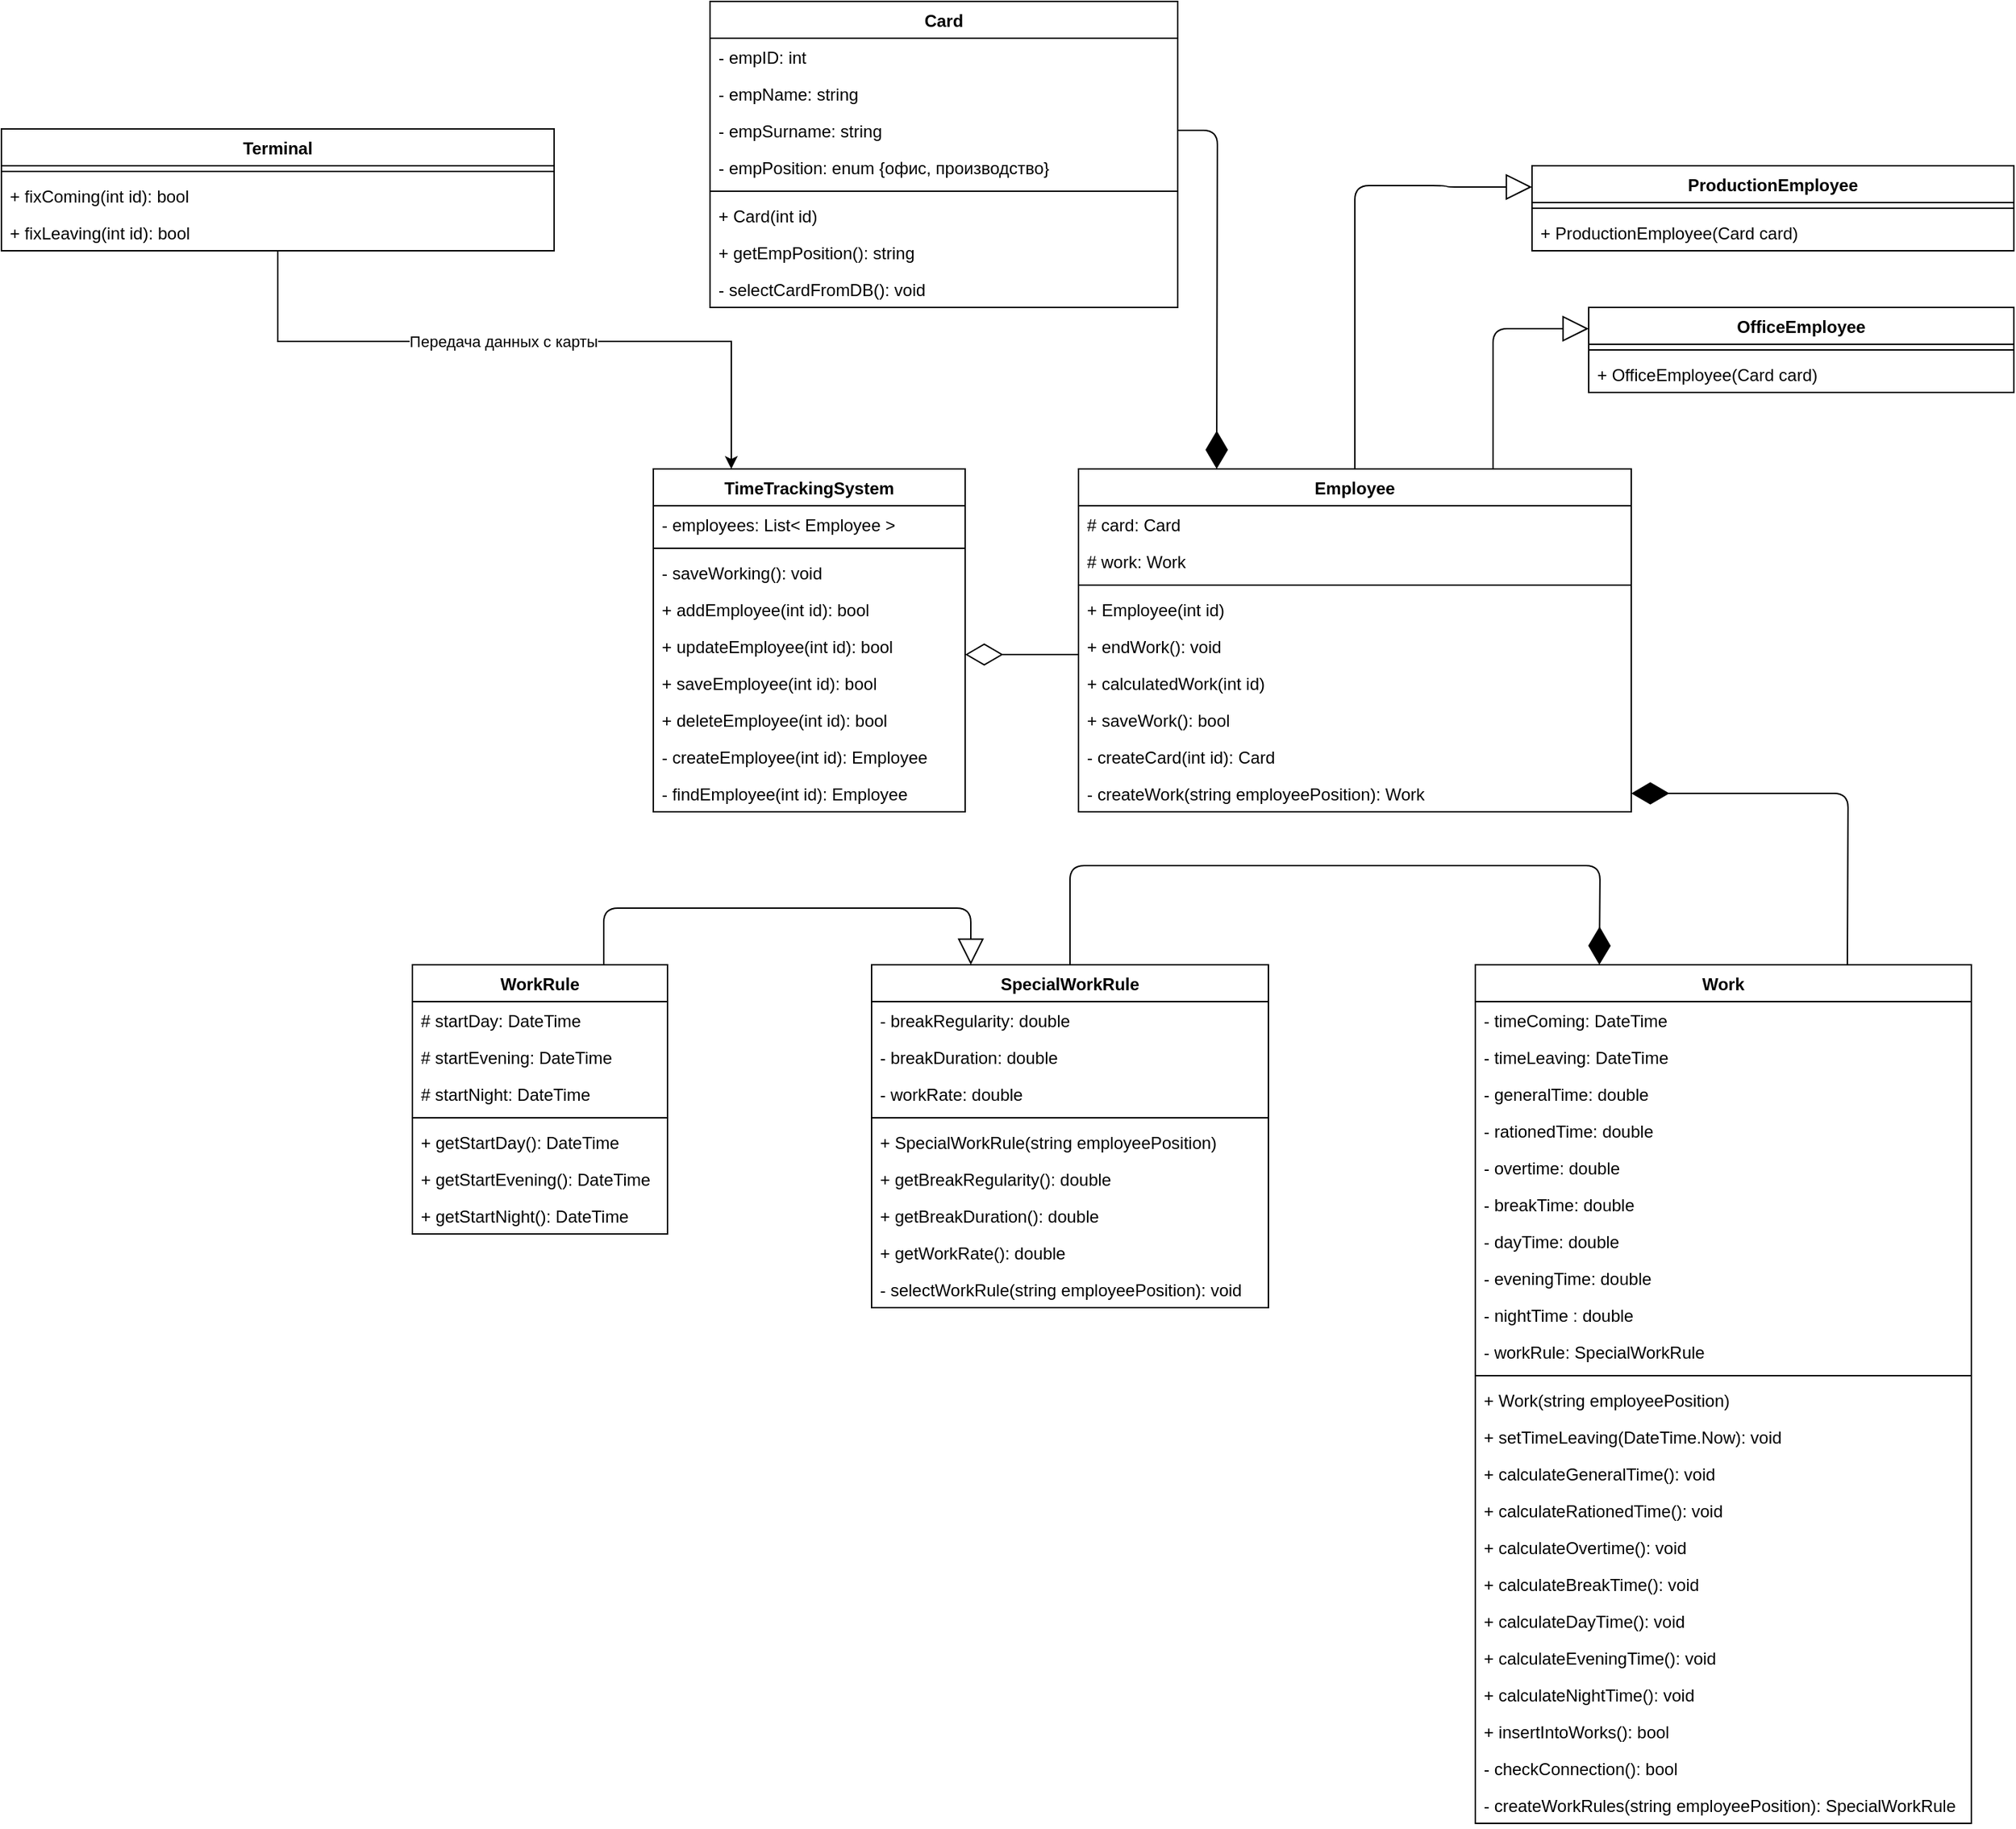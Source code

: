 <mxfile version="13.7.5" type="device"><diagram id="JQYgTVp2vuESeY-IVtMn" name="Диаграмма классов"><mxGraphModel dx="2170" dy="1205" grid="1" gridSize="10" guides="1" tooltips="1" connect="1" arrows="1" fold="1" page="1" pageScale="1" pageWidth="827" pageHeight="1169" math="0" shadow="0"><root><mxCell id="0"/><mxCell id="1" parent="0"/><mxCell id="w5vRvGvy39jPMmQE2_ef-1" value="Передача данных с карты" style="edgeStyle=orthogonalEdgeStyle;rounded=0;orthogonalLoop=1;jettySize=auto;html=1;entryX=0.25;entryY=0;entryDx=0;entryDy=0;" parent="1" source="w5vRvGvy39jPMmQE2_ef-76" target="w5vRvGvy39jPMmQE2_ef-77" edge="1"><mxGeometry x="-0.059" relative="1" as="geometry"><Array as="points"><mxPoint x="955" y="480"/><mxPoint x="1275" y="480"/></Array><mxPoint as="offset"/></mxGeometry></mxCell><mxCell id="w5vRvGvy39jPMmQE2_ef-4" value="" style="endArrow=diamondThin;endFill=0;endSize=24;html=1;edgeStyle=orthogonalEdgeStyle;" parent="1" source="w5vRvGvy39jPMmQE2_ef-87" target="w5vRvGvy39jPMmQE2_ef-77" edge="1"><mxGeometry width="160" relative="1" as="geometry"><mxPoint x="1730" y="520" as="sourcePoint"/><mxPoint x="1560" y="470" as="targetPoint"/><Array as="points"><mxPoint x="1510" y="701"/><mxPoint x="1510" y="701"/></Array></mxGeometry></mxCell><mxCell id="w5vRvGvy39jPMmQE2_ef-5" value="" style="endArrow=block;endSize=16;endFill=0;html=1;entryX=0;entryY=0.25;entryDx=0;entryDy=0;exitX=0.5;exitY=0;exitDx=0;exitDy=0;edgeStyle=orthogonalEdgeStyle;" parent="1" source="w5vRvGvy39jPMmQE2_ef-87" target="w5vRvGvy39jPMmQE2_ef-6" edge="1"><mxGeometry width="160" relative="1" as="geometry"><mxPoint x="1730" y="520" as="sourcePoint"/><mxPoint x="1890" y="520" as="targetPoint"/><Array as="points"><mxPoint x="1715" y="370"/><mxPoint x="1780" y="370"/></Array></mxGeometry></mxCell><mxCell id="w5vRvGvy39jPMmQE2_ef-39" value="" style="endArrow=diamondThin;endFill=1;endSize=24;html=1;exitX=0.75;exitY=0;exitDx=0;exitDy=0;entryX=1;entryY=0.5;entryDx=0;entryDy=0;" parent="1" source="w5vRvGvy39jPMmQE2_ef-15" target="w5vRvGvy39jPMmQE2_ef-96" edge="1"><mxGeometry width="160" relative="1" as="geometry"><mxPoint x="1700" y="770" as="sourcePoint"/><mxPoint x="1868.651" y="690" as="targetPoint"/><Array as="points"><mxPoint x="2063" y="799"/></Array></mxGeometry></mxCell><mxCell id="w5vRvGvy39jPMmQE2_ef-40" value="" style="endArrow=diamondThin;endFill=1;endSize=24;html=1;entryX=0.25;entryY=0;entryDx=0;entryDy=0;" parent="1" target="w5vRvGvy39jPMmQE2_ef-15" edge="1"><mxGeometry width="160" relative="1" as="geometry"><mxPoint x="1514" y="920" as="sourcePoint"/><mxPoint x="1829.683" y="700" as="targetPoint"/><Array as="points"><mxPoint x="1514" y="850"/><mxPoint x="1888" y="850"/></Array></mxGeometry></mxCell><mxCell id="w5vRvGvy39jPMmQE2_ef-41" value="" style="endArrow=block;endSize=16;endFill=0;html=1;entryX=0.25;entryY=0;entryDx=0;entryDy=0;exitX=0.75;exitY=0;exitDx=0;exitDy=0;" parent="1" source="w5vRvGvy39jPMmQE2_ef-44" target="w5vRvGvy39jPMmQE2_ef-63" edge="1"><mxGeometry width="160" relative="1" as="geometry"><mxPoint x="1085" y="927" as="sourcePoint"/><mxPoint x="1890" y="750" as="targetPoint"/><Array as="points"><mxPoint x="1185" y="880"/><mxPoint x="1444" y="880"/></Array></mxGeometry></mxCell><mxCell id="w5vRvGvy39jPMmQE2_ef-97" value="Card" style="swimlane;fontStyle=1;align=center;verticalAlign=top;childLayout=stackLayout;horizontal=1;startSize=26;horizontalStack=0;resizeParent=1;resizeParentMax=0;resizeLast=0;collapsible=1;marginBottom=0;" parent="1" vertex="1"><mxGeometry x="1260" y="240" width="330" height="216" as="geometry"/></mxCell><mxCell id="w5vRvGvy39jPMmQE2_ef-98" value="- empID: int" style="text;strokeColor=none;fillColor=none;align=left;verticalAlign=top;spacingLeft=4;spacingRight=4;overflow=hidden;rotatable=0;points=[[0,0.5],[1,0.5]];portConstraint=eastwest;" parent="w5vRvGvy39jPMmQE2_ef-97" vertex="1"><mxGeometry y="26" width="330" height="26" as="geometry"/></mxCell><mxCell id="w5vRvGvy39jPMmQE2_ef-99" value="- empName: string" style="text;strokeColor=none;fillColor=none;align=left;verticalAlign=top;spacingLeft=4;spacingRight=4;overflow=hidden;rotatable=0;points=[[0,0.5],[1,0.5]];portConstraint=eastwest;" parent="w5vRvGvy39jPMmQE2_ef-97" vertex="1"><mxGeometry y="52" width="330" height="26" as="geometry"/></mxCell><mxCell id="w5vRvGvy39jPMmQE2_ef-100" value="- empSurname: string" style="text;strokeColor=none;fillColor=none;align=left;verticalAlign=top;spacingLeft=4;spacingRight=4;overflow=hidden;rotatable=0;points=[[0,0.5],[1,0.5]];portConstraint=eastwest;" parent="w5vRvGvy39jPMmQE2_ef-97" vertex="1"><mxGeometry y="78" width="330" height="26" as="geometry"/></mxCell><mxCell id="w5vRvGvy39jPMmQE2_ef-101" value="- empPosition: enum {офис, производство}" style="text;strokeColor=none;fillColor=none;align=left;verticalAlign=top;spacingLeft=4;spacingRight=4;overflow=hidden;rotatable=0;points=[[0,0.5],[1,0.5]];portConstraint=eastwest;" parent="w5vRvGvy39jPMmQE2_ef-97" vertex="1"><mxGeometry y="104" width="330" height="26" as="geometry"/></mxCell><mxCell id="w5vRvGvy39jPMmQE2_ef-102" value="" style="line;strokeWidth=1;fillColor=none;align=left;verticalAlign=middle;spacingTop=-1;spacingLeft=3;spacingRight=3;rotatable=0;labelPosition=right;points=[];portConstraint=eastwest;" parent="w5vRvGvy39jPMmQE2_ef-97" vertex="1"><mxGeometry y="130" width="330" height="8" as="geometry"/></mxCell><mxCell id="w5vRvGvy39jPMmQE2_ef-103" value="+ Card(int id)" style="text;strokeColor=none;fillColor=none;align=left;verticalAlign=top;spacingLeft=4;spacingRight=4;overflow=hidden;rotatable=0;points=[[0,0.5],[1,0.5]];portConstraint=eastwest;" parent="w5vRvGvy39jPMmQE2_ef-97" vertex="1"><mxGeometry y="138" width="330" height="26" as="geometry"/></mxCell><mxCell id="w5vRvGvy39jPMmQE2_ef-104" value="+ getEmpPosition(): string" style="text;strokeColor=none;fillColor=none;align=left;verticalAlign=top;spacingLeft=4;spacingRight=4;overflow=hidden;rotatable=0;points=[[0,0.5],[1,0.5]];portConstraint=eastwest;" parent="w5vRvGvy39jPMmQE2_ef-97" vertex="1"><mxGeometry y="164" width="330" height="26" as="geometry"/></mxCell><mxCell id="w5vRvGvy39jPMmQE2_ef-105" value="- selectCardFromDB(): void" style="text;strokeColor=none;fillColor=none;align=left;verticalAlign=top;spacingLeft=4;spacingRight=4;overflow=hidden;rotatable=0;points=[[0,0.5],[1,0.5]];portConstraint=eastwest;" parent="w5vRvGvy39jPMmQE2_ef-97" vertex="1"><mxGeometry y="190" width="330" height="26" as="geometry"/></mxCell><mxCell id="w5vRvGvy39jPMmQE2_ef-73" value="Terminal" style="swimlane;fontStyle=1;align=center;verticalAlign=top;childLayout=stackLayout;horizontal=1;startSize=26;horizontalStack=0;resizeParent=1;resizeParentMax=0;resizeLast=0;collapsible=1;marginBottom=0;" parent="1" vertex="1"><mxGeometry x="760" y="330" width="390" height="86" as="geometry"/></mxCell><mxCell id="w5vRvGvy39jPMmQE2_ef-74" value="" style="line;strokeWidth=1;fillColor=none;align=left;verticalAlign=middle;spacingTop=-1;spacingLeft=3;spacingRight=3;rotatable=0;labelPosition=right;points=[];portConstraint=eastwest;" parent="w5vRvGvy39jPMmQE2_ef-73" vertex="1"><mxGeometry y="26" width="390" height="8" as="geometry"/></mxCell><mxCell id="w5vRvGvy39jPMmQE2_ef-75" value="+ fixComing(int id): bool" style="text;strokeColor=none;fillColor=none;align=left;verticalAlign=top;spacingLeft=4;spacingRight=4;overflow=hidden;rotatable=0;points=[[0,0.5],[1,0.5]];portConstraint=eastwest;" parent="w5vRvGvy39jPMmQE2_ef-73" vertex="1"><mxGeometry y="34" width="390" height="26" as="geometry"/></mxCell><mxCell id="w5vRvGvy39jPMmQE2_ef-76" value="+ fixLeaving(int id): bool" style="text;strokeColor=none;fillColor=none;align=left;verticalAlign=top;spacingLeft=4;spacingRight=4;overflow=hidden;rotatable=0;points=[[0,0.5],[1,0.5]];portConstraint=eastwest;" parent="w5vRvGvy39jPMmQE2_ef-73" vertex="1"><mxGeometry y="60" width="390" height="26" as="geometry"/></mxCell><mxCell id="w5vRvGvy39jPMmQE2_ef-6" value="ProductionEmployee" style="swimlane;fontStyle=1;align=center;verticalAlign=top;childLayout=stackLayout;horizontal=1;startSize=26;horizontalStack=0;resizeParent=1;resizeParentMax=0;resizeLast=0;collapsible=1;marginBottom=0;" parent="1" vertex="1"><mxGeometry x="1840" y="356" width="340" height="60" as="geometry"/></mxCell><mxCell id="w5vRvGvy39jPMmQE2_ef-7" value="" style="line;strokeWidth=1;fillColor=none;align=left;verticalAlign=middle;spacingTop=-1;spacingLeft=3;spacingRight=3;rotatable=0;labelPosition=right;points=[];portConstraint=eastwest;" parent="w5vRvGvy39jPMmQE2_ef-6" vertex="1"><mxGeometry y="26" width="340" height="8" as="geometry"/></mxCell><mxCell id="w5vRvGvy39jPMmQE2_ef-8" value="+ ProductionEmployee(Card card)" style="text;strokeColor=none;fillColor=none;align=left;verticalAlign=top;spacingLeft=4;spacingRight=4;overflow=hidden;rotatable=0;points=[[0,0.5],[1,0.5]];portConstraint=eastwest;" parent="w5vRvGvy39jPMmQE2_ef-6" vertex="1"><mxGeometry y="34" width="340" height="26" as="geometry"/></mxCell><mxCell id="w5vRvGvy39jPMmQE2_ef-63" value="SpecialWorkRule" style="swimlane;fontStyle=1;align=center;verticalAlign=top;childLayout=stackLayout;horizontal=1;startSize=26;horizontalStack=0;resizeParent=1;resizeParentMax=0;resizeLast=0;collapsible=1;marginBottom=0;" parent="1" vertex="1"><mxGeometry x="1374" y="920" width="280" height="242" as="geometry"/></mxCell><mxCell id="w5vRvGvy39jPMmQE2_ef-64" value="- breakRegularity: double" style="text;strokeColor=none;fillColor=none;align=left;verticalAlign=top;spacingLeft=4;spacingRight=4;overflow=hidden;rotatable=0;points=[[0,0.5],[1,0.5]];portConstraint=eastwest;" parent="w5vRvGvy39jPMmQE2_ef-63" vertex="1"><mxGeometry y="26" width="280" height="26" as="geometry"/></mxCell><mxCell id="w5vRvGvy39jPMmQE2_ef-65" value="- breakDuration: double" style="text;strokeColor=none;fillColor=none;align=left;verticalAlign=top;spacingLeft=4;spacingRight=4;overflow=hidden;rotatable=0;points=[[0,0.5],[1,0.5]];portConstraint=eastwest;" parent="w5vRvGvy39jPMmQE2_ef-63" vertex="1"><mxGeometry y="52" width="280" height="26" as="geometry"/></mxCell><mxCell id="w5vRvGvy39jPMmQE2_ef-66" value="- workRate: double" style="text;strokeColor=none;fillColor=none;align=left;verticalAlign=top;spacingLeft=4;spacingRight=4;overflow=hidden;rotatable=0;points=[[0,0.5],[1,0.5]];portConstraint=eastwest;" parent="w5vRvGvy39jPMmQE2_ef-63" vertex="1"><mxGeometry y="78" width="280" height="26" as="geometry"/></mxCell><mxCell id="w5vRvGvy39jPMmQE2_ef-67" value="" style="line;strokeWidth=1;fillColor=none;align=left;verticalAlign=middle;spacingTop=-1;spacingLeft=3;spacingRight=3;rotatable=0;labelPosition=right;points=[];portConstraint=eastwest;" parent="w5vRvGvy39jPMmQE2_ef-63" vertex="1"><mxGeometry y="104" width="280" height="8" as="geometry"/></mxCell><mxCell id="w5vRvGvy39jPMmQE2_ef-68" value="+ SpecialWorkRule(string employeePosition)" style="text;strokeColor=none;fillColor=none;align=left;verticalAlign=top;spacingLeft=4;spacingRight=4;overflow=hidden;rotatable=0;points=[[0,0.5],[1,0.5]];portConstraint=eastwest;" parent="w5vRvGvy39jPMmQE2_ef-63" vertex="1"><mxGeometry y="112" width="280" height="26" as="geometry"/></mxCell><mxCell id="w5vRvGvy39jPMmQE2_ef-69" value="+ getBreakRegularity(): double" style="text;strokeColor=none;fillColor=none;align=left;verticalAlign=top;spacingLeft=4;spacingRight=4;overflow=hidden;rotatable=0;points=[[0,0.5],[1,0.5]];portConstraint=eastwest;" parent="w5vRvGvy39jPMmQE2_ef-63" vertex="1"><mxGeometry y="138" width="280" height="26" as="geometry"/></mxCell><mxCell id="w5vRvGvy39jPMmQE2_ef-70" value="+ getBreakDuration(): double" style="text;strokeColor=none;fillColor=none;align=left;verticalAlign=top;spacingLeft=4;spacingRight=4;overflow=hidden;rotatable=0;points=[[0,0.5],[1,0.5]];portConstraint=eastwest;" parent="w5vRvGvy39jPMmQE2_ef-63" vertex="1"><mxGeometry y="164" width="280" height="26" as="geometry"/></mxCell><mxCell id="w5vRvGvy39jPMmQE2_ef-71" value="+ getWorkRate(): double" style="text;strokeColor=none;fillColor=none;align=left;verticalAlign=top;spacingLeft=4;spacingRight=4;overflow=hidden;rotatable=0;points=[[0,0.5],[1,0.5]];portConstraint=eastwest;" parent="w5vRvGvy39jPMmQE2_ef-63" vertex="1"><mxGeometry y="190" width="280" height="26" as="geometry"/></mxCell><mxCell id="w5vRvGvy39jPMmQE2_ef-72" value="- selectWorkRule(string employeePosition): void" style="text;strokeColor=none;fillColor=none;align=left;verticalAlign=top;spacingLeft=4;spacingRight=4;overflow=hidden;rotatable=0;points=[[0,0.5],[1,0.5]];portConstraint=eastwest;" parent="w5vRvGvy39jPMmQE2_ef-63" vertex="1"><mxGeometry y="216" width="280" height="26" as="geometry"/></mxCell><mxCell id="w5vRvGvy39jPMmQE2_ef-12" value="OfficeEmployee" style="swimlane;fontStyle=1;align=center;verticalAlign=top;childLayout=stackLayout;horizontal=1;startSize=26;horizontalStack=0;resizeParent=1;resizeParentMax=0;resizeLast=0;collapsible=1;marginBottom=0;" parent="1" vertex="1"><mxGeometry x="1880" y="456" width="300" height="60" as="geometry"/></mxCell><mxCell id="w5vRvGvy39jPMmQE2_ef-13" value="" style="line;strokeWidth=1;fillColor=none;align=left;verticalAlign=middle;spacingTop=-1;spacingLeft=3;spacingRight=3;rotatable=0;labelPosition=right;points=[];portConstraint=eastwest;" parent="w5vRvGvy39jPMmQE2_ef-12" vertex="1"><mxGeometry y="26" width="300" height="8" as="geometry"/></mxCell><mxCell id="w5vRvGvy39jPMmQE2_ef-14" value="+ OfficeEmployee(Card card)" style="text;strokeColor=none;fillColor=none;align=left;verticalAlign=top;spacingLeft=4;spacingRight=4;overflow=hidden;rotatable=0;points=[[0,0.5],[1,0.5]];portConstraint=eastwest;" parent="w5vRvGvy39jPMmQE2_ef-12" vertex="1"><mxGeometry y="34" width="300" height="26" as="geometry"/></mxCell><mxCell id="w5vRvGvy39jPMmQE2_ef-59" value="" style="endArrow=diamondThin;endFill=1;endSize=24;html=1;exitX=1;exitY=0.5;exitDx=0;exitDy=0;entryX=0.25;entryY=0;entryDx=0;entryDy=0;" parent="1" source="w5vRvGvy39jPMmQE2_ef-100" target="w5vRvGvy39jPMmQE2_ef-87" edge="1"><mxGeometry width="160" relative="1" as="geometry"><mxPoint x="2085" y="750" as="sourcePoint"/><mxPoint x="1810.043" y="648" as="targetPoint"/><Array as="points"><mxPoint x="1618" y="331"/></Array></mxGeometry></mxCell><mxCell id="w5vRvGvy39jPMmQE2_ef-77" value="TimeTrackingSystem" style="swimlane;fontStyle=1;align=center;verticalAlign=top;childLayout=stackLayout;horizontal=1;startSize=26;horizontalStack=0;resizeParent=1;resizeParentMax=0;resizeLast=0;collapsible=1;marginBottom=0;" parent="1" vertex="1"><mxGeometry x="1220" y="570" width="220" height="242" as="geometry"/></mxCell><mxCell id="w5vRvGvy39jPMmQE2_ef-78" value="- employees: List&lt; Employee &gt;" style="text;strokeColor=none;fillColor=none;align=left;verticalAlign=top;spacingLeft=4;spacingRight=4;overflow=hidden;rotatable=0;points=[[0,0.5],[1,0.5]];portConstraint=eastwest;" parent="w5vRvGvy39jPMmQE2_ef-77" vertex="1"><mxGeometry y="26" width="220" height="26" as="geometry"/></mxCell><mxCell id="w5vRvGvy39jPMmQE2_ef-79" value="" style="line;strokeWidth=1;fillColor=none;align=left;verticalAlign=middle;spacingTop=-1;spacingLeft=3;spacingRight=3;rotatable=0;labelPosition=right;points=[];portConstraint=eastwest;" parent="w5vRvGvy39jPMmQE2_ef-77" vertex="1"><mxGeometry y="52" width="220" height="8" as="geometry"/></mxCell><mxCell id="w5vRvGvy39jPMmQE2_ef-80" value="- saveWorking(): void" style="text;strokeColor=none;fillColor=none;align=left;verticalAlign=top;spacingLeft=4;spacingRight=4;overflow=hidden;rotatable=0;points=[[0,0.5],[1,0.5]];portConstraint=eastwest;" parent="w5vRvGvy39jPMmQE2_ef-77" vertex="1"><mxGeometry y="60" width="220" height="26" as="geometry"/></mxCell><mxCell id="w5vRvGvy39jPMmQE2_ef-81" value="+ addEmployee(int id): bool" style="text;strokeColor=none;fillColor=none;align=left;verticalAlign=top;spacingLeft=4;spacingRight=4;overflow=hidden;rotatable=0;points=[[0,0.5],[1,0.5]];portConstraint=eastwest;" parent="w5vRvGvy39jPMmQE2_ef-77" vertex="1"><mxGeometry y="86" width="220" height="26" as="geometry"/></mxCell><mxCell id="w5vRvGvy39jPMmQE2_ef-82" value="+ updateEmployee(int id): bool" style="text;strokeColor=none;fillColor=none;align=left;verticalAlign=top;spacingLeft=4;spacingRight=4;overflow=hidden;rotatable=0;points=[[0,0.5],[1,0.5]];portConstraint=eastwest;" parent="w5vRvGvy39jPMmQE2_ef-77" vertex="1"><mxGeometry y="112" width="220" height="26" as="geometry"/></mxCell><mxCell id="w5vRvGvy39jPMmQE2_ef-83" value="+ saveEmployee(int id): bool" style="text;strokeColor=none;fillColor=none;align=left;verticalAlign=top;spacingLeft=4;spacingRight=4;overflow=hidden;rotatable=0;points=[[0,0.5],[1,0.5]];portConstraint=eastwest;" parent="w5vRvGvy39jPMmQE2_ef-77" vertex="1"><mxGeometry y="138" width="220" height="26" as="geometry"/></mxCell><mxCell id="w5vRvGvy39jPMmQE2_ef-84" value="+ deleteEmployee(int id): bool" style="text;strokeColor=none;fillColor=none;align=left;verticalAlign=top;spacingLeft=4;spacingRight=4;overflow=hidden;rotatable=0;points=[[0,0.5],[1,0.5]];portConstraint=eastwest;" parent="w5vRvGvy39jPMmQE2_ef-77" vertex="1"><mxGeometry y="164" width="220" height="26" as="geometry"/></mxCell><mxCell id="w5vRvGvy39jPMmQE2_ef-85" value="- createEmployee(int id): Employee" style="text;strokeColor=none;fillColor=none;align=left;verticalAlign=top;spacingLeft=4;spacingRight=4;overflow=hidden;rotatable=0;points=[[0,0.5],[1,0.5]];portConstraint=eastwest;" parent="w5vRvGvy39jPMmQE2_ef-77" vertex="1"><mxGeometry y="190" width="220" height="26" as="geometry"/></mxCell><mxCell id="w5vRvGvy39jPMmQE2_ef-86" value="- findEmployee(int id): Employee" style="text;strokeColor=none;fillColor=none;align=left;verticalAlign=top;spacingLeft=4;spacingRight=4;overflow=hidden;rotatable=0;points=[[0,0.5],[1,0.5]];portConstraint=eastwest;" parent="w5vRvGvy39jPMmQE2_ef-77" vertex="1"><mxGeometry y="216" width="220" height="26" as="geometry"/></mxCell><mxCell id="w5vRvGvy39jPMmQE2_ef-87" value="Employee" style="swimlane;fontStyle=1;align=center;verticalAlign=top;childLayout=stackLayout;horizontal=1;startSize=26;horizontalStack=0;resizeParent=1;resizeParentMax=0;resizeLast=0;collapsible=1;marginBottom=0;" parent="1" vertex="1"><mxGeometry x="1520" y="570" width="390" height="242" as="geometry"/></mxCell><mxCell id="w5vRvGvy39jPMmQE2_ef-88" value="# card: Card" style="text;strokeColor=none;fillColor=none;align=left;verticalAlign=top;spacingLeft=4;spacingRight=4;overflow=hidden;rotatable=0;points=[[0,0.5],[1,0.5]];portConstraint=eastwest;" parent="w5vRvGvy39jPMmQE2_ef-87" vertex="1"><mxGeometry y="26" width="390" height="26" as="geometry"/></mxCell><mxCell id="w5vRvGvy39jPMmQE2_ef-89" value="# work: Work" style="text;strokeColor=none;fillColor=none;align=left;verticalAlign=top;spacingLeft=4;spacingRight=4;overflow=hidden;rotatable=0;points=[[0,0.5],[1,0.5]];portConstraint=eastwest;" parent="w5vRvGvy39jPMmQE2_ef-87" vertex="1"><mxGeometry y="52" width="390" height="26" as="geometry"/></mxCell><mxCell id="w5vRvGvy39jPMmQE2_ef-90" value="" style="line;strokeWidth=1;fillColor=none;align=left;verticalAlign=middle;spacingTop=-1;spacingLeft=3;spacingRight=3;rotatable=0;labelPosition=right;points=[];portConstraint=eastwest;" parent="w5vRvGvy39jPMmQE2_ef-87" vertex="1"><mxGeometry y="78" width="390" height="8" as="geometry"/></mxCell><mxCell id="w5vRvGvy39jPMmQE2_ef-91" value="+ Employee(int id)" style="text;strokeColor=none;fillColor=none;align=left;verticalAlign=top;spacingLeft=4;spacingRight=4;overflow=hidden;rotatable=0;points=[[0,0.5],[1,0.5]];portConstraint=eastwest;" parent="w5vRvGvy39jPMmQE2_ef-87" vertex="1"><mxGeometry y="86" width="390" height="26" as="geometry"/></mxCell><mxCell id="w5vRvGvy39jPMmQE2_ef-92" value="+ endWork(): void" style="text;strokeColor=none;fillColor=none;align=left;verticalAlign=top;spacingLeft=4;spacingRight=4;overflow=hidden;rotatable=0;points=[[0,0.5],[1,0.5]];portConstraint=eastwest;" parent="w5vRvGvy39jPMmQE2_ef-87" vertex="1"><mxGeometry y="112" width="390" height="26" as="geometry"/></mxCell><mxCell id="w5vRvGvy39jPMmQE2_ef-93" value="+ calculatedWork(int id)" style="text;strokeColor=none;fillColor=none;align=left;verticalAlign=top;spacingLeft=4;spacingRight=4;overflow=hidden;rotatable=0;points=[[0,0.5],[1,0.5]];portConstraint=eastwest;" parent="w5vRvGvy39jPMmQE2_ef-87" vertex="1"><mxGeometry y="138" width="390" height="26" as="geometry"/></mxCell><mxCell id="w5vRvGvy39jPMmQE2_ef-94" value="+ saveWork(): bool" style="text;strokeColor=none;fillColor=none;align=left;verticalAlign=top;spacingLeft=4;spacingRight=4;overflow=hidden;rotatable=0;points=[[0,0.5],[1,0.5]];portConstraint=eastwest;" parent="w5vRvGvy39jPMmQE2_ef-87" vertex="1"><mxGeometry y="164" width="390" height="26" as="geometry"/></mxCell><mxCell id="w5vRvGvy39jPMmQE2_ef-95" value="- createCard(int id): Card" style="text;strokeColor=none;fillColor=none;align=left;verticalAlign=top;spacingLeft=4;spacingRight=4;overflow=hidden;rotatable=0;points=[[0,0.5],[1,0.5]];portConstraint=eastwest;" parent="w5vRvGvy39jPMmQE2_ef-87" vertex="1"><mxGeometry y="190" width="390" height="26" as="geometry"/></mxCell><mxCell id="w5vRvGvy39jPMmQE2_ef-96" value="- createWork(string employeePosition): Work" style="text;strokeColor=none;fillColor=none;align=left;verticalAlign=top;spacingLeft=4;spacingRight=4;overflow=hidden;rotatable=0;points=[[0,0.5],[1,0.5]];portConstraint=eastwest;" parent="w5vRvGvy39jPMmQE2_ef-87" vertex="1"><mxGeometry y="216" width="390" height="26" as="geometry"/></mxCell><mxCell id="w5vRvGvy39jPMmQE2_ef-118" value="" style="endArrow=block;endSize=16;endFill=0;html=1;entryX=0;entryY=0.25;entryDx=0;entryDy=0;exitX=0.75;exitY=0;exitDx=0;exitDy=0;edgeStyle=orthogonalEdgeStyle;" parent="1" source="w5vRvGvy39jPMmQE2_ef-87" target="w5vRvGvy39jPMmQE2_ef-12" edge="1"><mxGeometry width="160" relative="1" as="geometry"><mxPoint x="1974" y="810" as="sourcePoint"/><mxPoint x="2161.5" y="520.0" as="targetPoint"/><Array as="points"><mxPoint x="1813" y="471"/></Array></mxGeometry></mxCell><mxCell id="w5vRvGvy39jPMmQE2_ef-15" value="Work" style="swimlane;fontStyle=1;align=center;verticalAlign=top;childLayout=stackLayout;horizontal=1;startSize=26;horizontalStack=0;resizeParent=1;resizeParentMax=0;resizeLast=0;collapsible=1;marginBottom=0;" parent="1" vertex="1"><mxGeometry x="1800" y="920" width="350" height="606" as="geometry"/></mxCell><mxCell id="w5vRvGvy39jPMmQE2_ef-16" value="- timeComing: DateTime" style="text;strokeColor=none;fillColor=none;align=left;verticalAlign=top;spacingLeft=4;spacingRight=4;overflow=hidden;rotatable=0;points=[[0,0.5],[1,0.5]];portConstraint=eastwest;" parent="w5vRvGvy39jPMmQE2_ef-15" vertex="1"><mxGeometry y="26" width="350" height="26" as="geometry"/></mxCell><mxCell id="w5vRvGvy39jPMmQE2_ef-17" value="- timeLeaving: DateTime" style="text;strokeColor=none;fillColor=none;align=left;verticalAlign=top;spacingLeft=4;spacingRight=4;overflow=hidden;rotatable=0;points=[[0,0.5],[1,0.5]];portConstraint=eastwest;" parent="w5vRvGvy39jPMmQE2_ef-15" vertex="1"><mxGeometry y="52" width="350" height="26" as="geometry"/></mxCell><mxCell id="w5vRvGvy39jPMmQE2_ef-18" value="- generalTime: double" style="text;strokeColor=none;fillColor=none;align=left;verticalAlign=top;spacingLeft=4;spacingRight=4;overflow=hidden;rotatable=0;points=[[0,0.5],[1,0.5]];portConstraint=eastwest;" parent="w5vRvGvy39jPMmQE2_ef-15" vertex="1"><mxGeometry y="78" width="350" height="26" as="geometry"/></mxCell><mxCell id="w5vRvGvy39jPMmQE2_ef-19" value="- rationedTime: double" style="text;strokeColor=none;fillColor=none;align=left;verticalAlign=top;spacingLeft=4;spacingRight=4;overflow=hidden;rotatable=0;points=[[0,0.5],[1,0.5]];portConstraint=eastwest;" parent="w5vRvGvy39jPMmQE2_ef-15" vertex="1"><mxGeometry y="104" width="350" height="26" as="geometry"/></mxCell><mxCell id="w5vRvGvy39jPMmQE2_ef-20" value="- overtime: double" style="text;strokeColor=none;fillColor=none;align=left;verticalAlign=top;spacingLeft=4;spacingRight=4;overflow=hidden;rotatable=0;points=[[0,0.5],[1,0.5]];portConstraint=eastwest;" parent="w5vRvGvy39jPMmQE2_ef-15" vertex="1"><mxGeometry y="130" width="350" height="26" as="geometry"/></mxCell><mxCell id="w5vRvGvy39jPMmQE2_ef-21" value="- breakTime: double" style="text;strokeColor=none;fillColor=none;align=left;verticalAlign=top;spacingLeft=4;spacingRight=4;overflow=hidden;rotatable=0;points=[[0,0.5],[1,0.5]];portConstraint=eastwest;" parent="w5vRvGvy39jPMmQE2_ef-15" vertex="1"><mxGeometry y="156" width="350" height="26" as="geometry"/></mxCell><mxCell id="w5vRvGvy39jPMmQE2_ef-22" value="- dayTime: double" style="text;strokeColor=none;fillColor=none;align=left;verticalAlign=top;spacingLeft=4;spacingRight=4;overflow=hidden;rotatable=0;points=[[0,0.5],[1,0.5]];portConstraint=eastwest;" parent="w5vRvGvy39jPMmQE2_ef-15" vertex="1"><mxGeometry y="182" width="350" height="26" as="geometry"/></mxCell><mxCell id="w5vRvGvy39jPMmQE2_ef-23" value="- eveningTime: double" style="text;strokeColor=none;fillColor=none;align=left;verticalAlign=top;spacingLeft=4;spacingRight=4;overflow=hidden;rotatable=0;points=[[0,0.5],[1,0.5]];portConstraint=eastwest;" parent="w5vRvGvy39jPMmQE2_ef-15" vertex="1"><mxGeometry y="208" width="350" height="26" as="geometry"/></mxCell><mxCell id="w5vRvGvy39jPMmQE2_ef-24" value="- nightTime : double" style="text;strokeColor=none;fillColor=none;align=left;verticalAlign=top;spacingLeft=4;spacingRight=4;overflow=hidden;rotatable=0;points=[[0,0.5],[1,0.5]];portConstraint=eastwest;" parent="w5vRvGvy39jPMmQE2_ef-15" vertex="1"><mxGeometry y="234" width="350" height="26" as="geometry"/></mxCell><mxCell id="w5vRvGvy39jPMmQE2_ef-25" value="- workRule: SpecialWorkRule" style="text;strokeColor=none;fillColor=none;align=left;verticalAlign=top;spacingLeft=4;spacingRight=4;overflow=hidden;rotatable=0;points=[[0,0.5],[1,0.5]];portConstraint=eastwest;" parent="w5vRvGvy39jPMmQE2_ef-15" vertex="1"><mxGeometry y="260" width="350" height="26" as="geometry"/></mxCell><mxCell id="w5vRvGvy39jPMmQE2_ef-26" value="" style="line;strokeWidth=1;fillColor=none;align=left;verticalAlign=middle;spacingTop=-1;spacingLeft=3;spacingRight=3;rotatable=0;labelPosition=right;points=[];portConstraint=eastwest;" parent="w5vRvGvy39jPMmQE2_ef-15" vertex="1"><mxGeometry y="286" width="350" height="8" as="geometry"/></mxCell><mxCell id="w5vRvGvy39jPMmQE2_ef-27" value="+ Work(string employeePosition)" style="text;strokeColor=none;fillColor=none;align=left;verticalAlign=top;spacingLeft=4;spacingRight=4;overflow=hidden;rotatable=0;points=[[0,0.5],[1,0.5]];portConstraint=eastwest;" parent="w5vRvGvy39jPMmQE2_ef-15" vertex="1"><mxGeometry y="294" width="350" height="26" as="geometry"/></mxCell><mxCell id="w5vRvGvy39jPMmQE2_ef-28" value="+ setTimeLeaving(DateTime.Now): void" style="text;strokeColor=none;fillColor=none;align=left;verticalAlign=top;spacingLeft=4;spacingRight=4;overflow=hidden;rotatable=0;points=[[0,0.5],[1,0.5]];portConstraint=eastwest;" parent="w5vRvGvy39jPMmQE2_ef-15" vertex="1"><mxGeometry y="320" width="350" height="26" as="geometry"/></mxCell><mxCell id="w5vRvGvy39jPMmQE2_ef-29" value="+ calculateGeneralTime(): void" style="text;strokeColor=none;fillColor=none;align=left;verticalAlign=top;spacingLeft=4;spacingRight=4;overflow=hidden;rotatable=0;points=[[0,0.5],[1,0.5]];portConstraint=eastwest;" parent="w5vRvGvy39jPMmQE2_ef-15" vertex="1"><mxGeometry y="346" width="350" height="26" as="geometry"/></mxCell><mxCell id="w5vRvGvy39jPMmQE2_ef-30" value="+ calculateRationedTime(): void" style="text;strokeColor=none;fillColor=none;align=left;verticalAlign=top;spacingLeft=4;spacingRight=4;overflow=hidden;rotatable=0;points=[[0,0.5],[1,0.5]];portConstraint=eastwest;" parent="w5vRvGvy39jPMmQE2_ef-15" vertex="1"><mxGeometry y="372" width="350" height="26" as="geometry"/></mxCell><mxCell id="w5vRvGvy39jPMmQE2_ef-31" value="+ calculateOvertime(): void" style="text;strokeColor=none;fillColor=none;align=left;verticalAlign=top;spacingLeft=4;spacingRight=4;overflow=hidden;rotatable=0;points=[[0,0.5],[1,0.5]];portConstraint=eastwest;" parent="w5vRvGvy39jPMmQE2_ef-15" vertex="1"><mxGeometry y="398" width="350" height="26" as="geometry"/></mxCell><mxCell id="w5vRvGvy39jPMmQE2_ef-32" value="+ calculateBreakTime(): void" style="text;strokeColor=none;fillColor=none;align=left;verticalAlign=top;spacingLeft=4;spacingRight=4;overflow=hidden;rotatable=0;points=[[0,0.5],[1,0.5]];portConstraint=eastwest;" parent="w5vRvGvy39jPMmQE2_ef-15" vertex="1"><mxGeometry y="424" width="350" height="26" as="geometry"/></mxCell><mxCell id="w5vRvGvy39jPMmQE2_ef-33" value="+ calculateDayTime(): void" style="text;strokeColor=none;fillColor=none;align=left;verticalAlign=top;spacingLeft=4;spacingRight=4;overflow=hidden;rotatable=0;points=[[0,0.5],[1,0.5]];portConstraint=eastwest;" parent="w5vRvGvy39jPMmQE2_ef-15" vertex="1"><mxGeometry y="450" width="350" height="26" as="geometry"/></mxCell><mxCell id="w5vRvGvy39jPMmQE2_ef-34" value="+ calculateEveningTime(): void" style="text;strokeColor=none;fillColor=none;align=left;verticalAlign=top;spacingLeft=4;spacingRight=4;overflow=hidden;rotatable=0;points=[[0,0.5],[1,0.5]];portConstraint=eastwest;" parent="w5vRvGvy39jPMmQE2_ef-15" vertex="1"><mxGeometry y="476" width="350" height="26" as="geometry"/></mxCell><mxCell id="w5vRvGvy39jPMmQE2_ef-35" value="+ calculateNightTime(): void" style="text;strokeColor=none;fillColor=none;align=left;verticalAlign=top;spacingLeft=4;spacingRight=4;overflow=hidden;rotatable=0;points=[[0,0.5],[1,0.5]];portConstraint=eastwest;" parent="w5vRvGvy39jPMmQE2_ef-15" vertex="1"><mxGeometry y="502" width="350" height="26" as="geometry"/></mxCell><mxCell id="w5vRvGvy39jPMmQE2_ef-36" value="+ insertIntoWorks(): bool" style="text;strokeColor=none;fillColor=none;align=left;verticalAlign=top;spacingLeft=4;spacingRight=4;overflow=hidden;rotatable=0;points=[[0,0.5],[1,0.5]];portConstraint=eastwest;" parent="w5vRvGvy39jPMmQE2_ef-15" vertex="1"><mxGeometry y="528" width="350" height="26" as="geometry"/></mxCell><mxCell id="w5vRvGvy39jPMmQE2_ef-37" value="- checkConnection(): bool" style="text;strokeColor=none;fillColor=none;align=left;verticalAlign=top;spacingLeft=4;spacingRight=4;overflow=hidden;rotatable=0;points=[[0,0.5],[1,0.5]];portConstraint=eastwest;" parent="w5vRvGvy39jPMmQE2_ef-15" vertex="1"><mxGeometry y="554" width="350" height="26" as="geometry"/></mxCell><mxCell id="w5vRvGvy39jPMmQE2_ef-38" value="- createWorkRules(string employeePosition): SpecialWorkRule" style="text;strokeColor=none;fillColor=none;align=left;verticalAlign=top;spacingLeft=4;spacingRight=4;overflow=hidden;rotatable=0;points=[[0,0.5],[1,0.5]];portConstraint=eastwest;" parent="w5vRvGvy39jPMmQE2_ef-15" vertex="1"><mxGeometry y="580" width="350" height="26" as="geometry"/></mxCell><mxCell id="w5vRvGvy39jPMmQE2_ef-44" value="WorkRule" style="swimlane;fontStyle=1;align=center;verticalAlign=top;childLayout=stackLayout;horizontal=1;startSize=26;horizontalStack=0;resizeParent=1;resizeParentMax=0;resizeLast=0;collapsible=1;marginBottom=0;" parent="1" vertex="1"><mxGeometry x="1050" y="920" width="180" height="190" as="geometry"/></mxCell><mxCell id="w5vRvGvy39jPMmQE2_ef-45" value="# startDay: DateTime" style="text;strokeColor=none;fillColor=none;align=left;verticalAlign=top;spacingLeft=4;spacingRight=4;overflow=hidden;rotatable=0;points=[[0,0.5],[1,0.5]];portConstraint=eastwest;" parent="w5vRvGvy39jPMmQE2_ef-44" vertex="1"><mxGeometry y="26" width="180" height="26" as="geometry"/></mxCell><mxCell id="w5vRvGvy39jPMmQE2_ef-46" value="# startEvening: DateTime" style="text;strokeColor=none;fillColor=none;align=left;verticalAlign=top;spacingLeft=4;spacingRight=4;overflow=hidden;rotatable=0;points=[[0,0.5],[1,0.5]];portConstraint=eastwest;" parent="w5vRvGvy39jPMmQE2_ef-44" vertex="1"><mxGeometry y="52" width="180" height="26" as="geometry"/></mxCell><mxCell id="w5vRvGvy39jPMmQE2_ef-47" value="# startNight: DateTime" style="text;strokeColor=none;fillColor=none;align=left;verticalAlign=top;spacingLeft=4;spacingRight=4;overflow=hidden;rotatable=0;points=[[0,0.5],[1,0.5]];portConstraint=eastwest;" parent="w5vRvGvy39jPMmQE2_ef-44" vertex="1"><mxGeometry y="78" width="180" height="26" as="geometry"/></mxCell><mxCell id="w5vRvGvy39jPMmQE2_ef-48" value="" style="line;strokeWidth=1;fillColor=none;align=left;verticalAlign=middle;spacingTop=-1;spacingLeft=3;spacingRight=3;rotatable=0;labelPosition=right;points=[];portConstraint=eastwest;" parent="w5vRvGvy39jPMmQE2_ef-44" vertex="1"><mxGeometry y="104" width="180" height="8" as="geometry"/></mxCell><mxCell id="w5vRvGvy39jPMmQE2_ef-49" value="+ getStartDay(): DateTime" style="text;strokeColor=none;fillColor=none;align=left;verticalAlign=top;spacingLeft=4;spacingRight=4;overflow=hidden;rotatable=0;points=[[0,0.5],[1,0.5]];portConstraint=eastwest;" parent="w5vRvGvy39jPMmQE2_ef-44" vertex="1"><mxGeometry y="112" width="180" height="26" as="geometry"/></mxCell><mxCell id="w5vRvGvy39jPMmQE2_ef-50" value="+ getStartEvening(): DateTime" style="text;strokeColor=none;fillColor=none;align=left;verticalAlign=top;spacingLeft=4;spacingRight=4;overflow=hidden;rotatable=0;points=[[0,0.5],[1,0.5]];portConstraint=eastwest;" parent="w5vRvGvy39jPMmQE2_ef-44" vertex="1"><mxGeometry y="138" width="180" height="26" as="geometry"/></mxCell><mxCell id="w5vRvGvy39jPMmQE2_ef-51" value="+ getStartNight(): DateTime" style="text;strokeColor=none;fillColor=none;align=left;verticalAlign=top;spacingLeft=4;spacingRight=4;overflow=hidden;rotatable=0;points=[[0,0.5],[1,0.5]];portConstraint=eastwest;" parent="w5vRvGvy39jPMmQE2_ef-44" vertex="1"><mxGeometry y="164" width="180" height="26" as="geometry"/></mxCell></root></mxGraphModel></diagram></mxfile>
